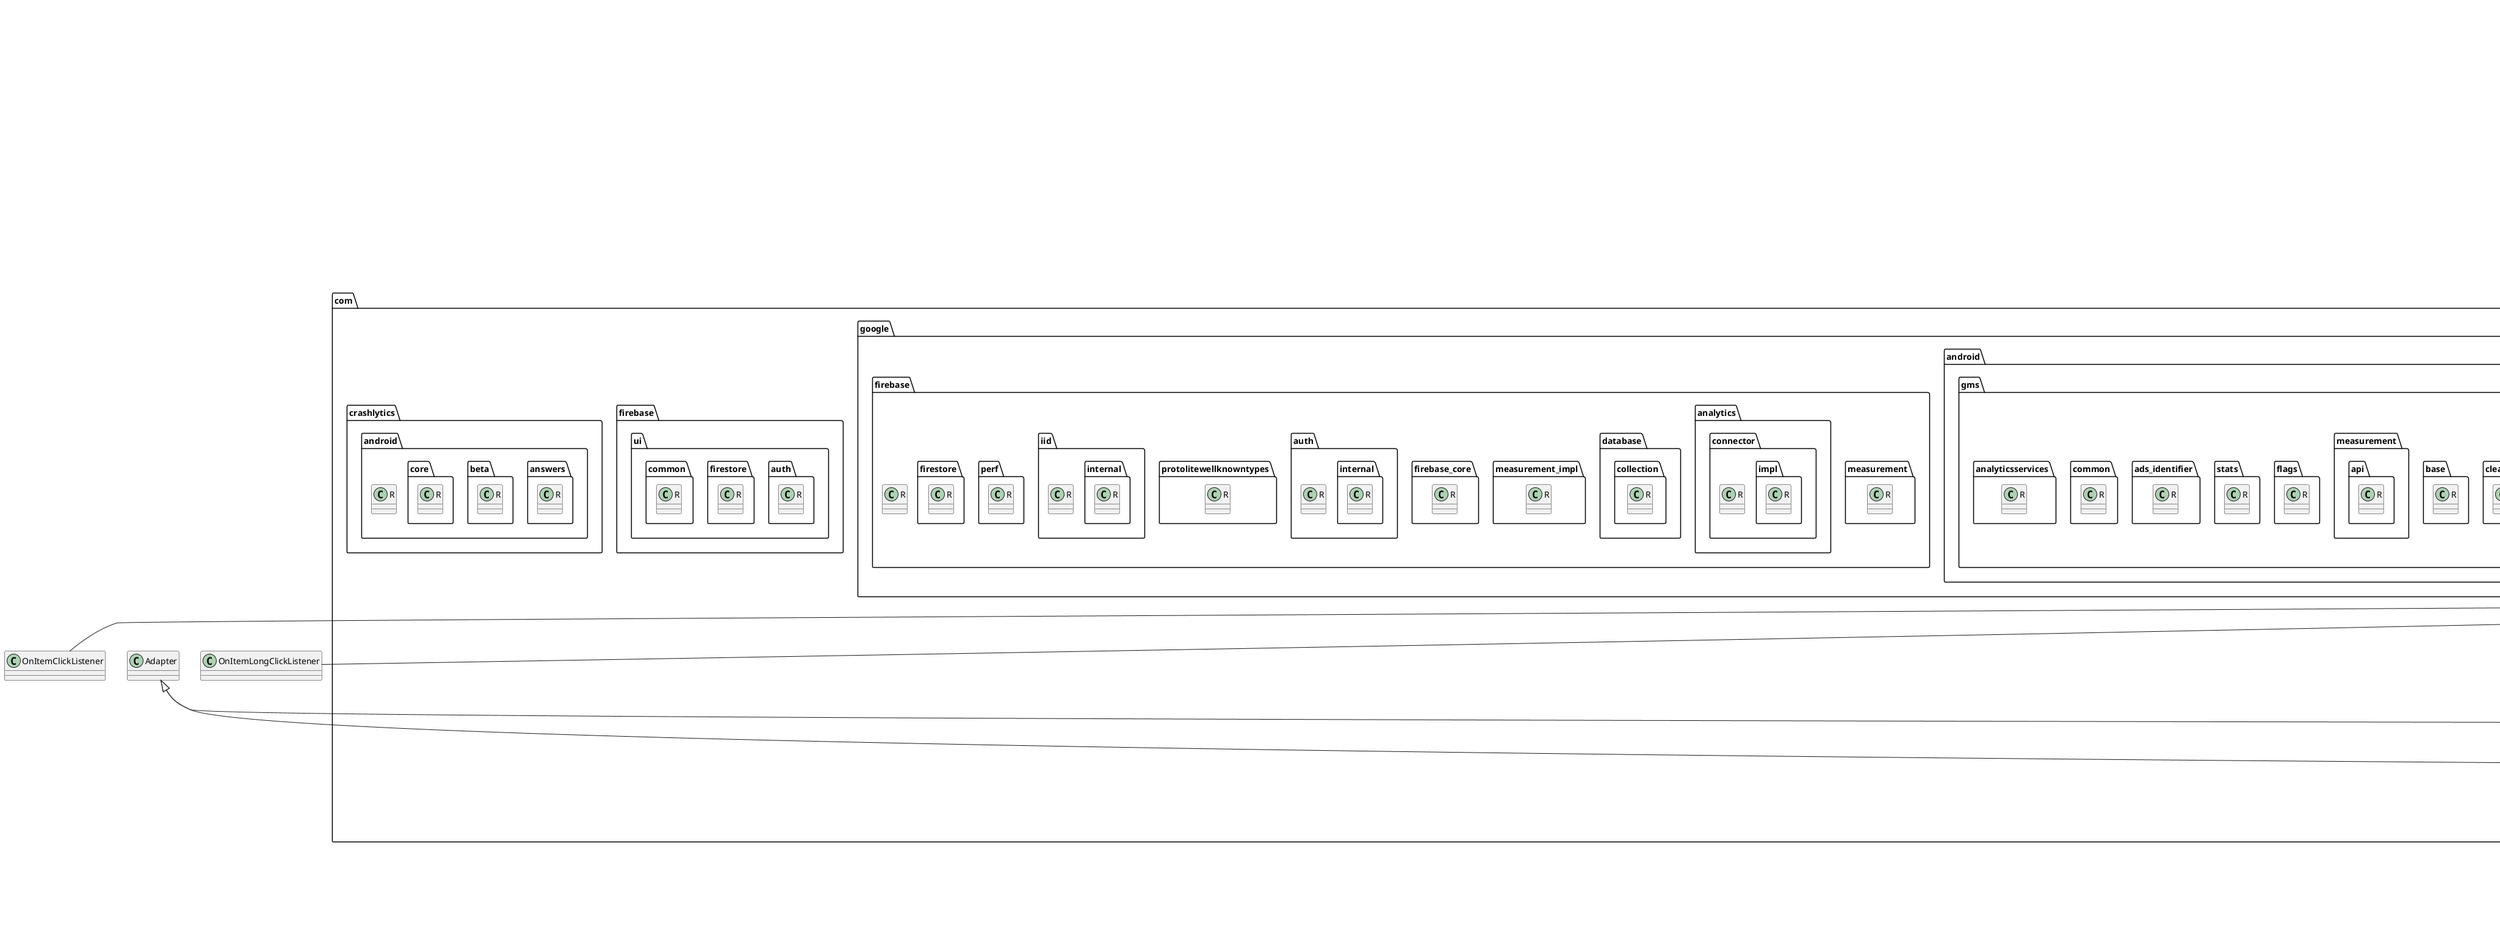 @startuml

title __APP's Class Diagram__\n

  package com.utilisateur.orthomem {
    package com.utilisateur.orthomem.controllers.activities {
      class AddListActivity {
      }
    }
  }
  

  package com.utilisateur.orthomem {
    package com.utilisateur.orthomem.controllers.fragments {
      class AddListFragment {
      }
    }
  }
  

  package com.utilisateur.orthomem {
    class BuildConfig {
    }
  }
  

  package com.domain.utilisateur.orthomem {
    class ExampleInstrumentedTest {
    }
  }
  

  package com.utilisateur.orthomem {
    package com.utilisateur.orthomem.model {
      class Exercice {
      }
    }
  }
  

  package com.utilisateur.orthomem {
    package com.utilisateur.orthomem.api {
      class ExerciceHelper {
      }
    }
  }
  

  package com.utilisateur.orthomem {
    package com.utilisateur.orthomem.adapters {
      class ExerciceListRecyclerViewAdapter {
      }
    }
  }
  

  package com.utilisateur.orthomem {
    package com.utilisateur.orthomem.controllers.activities {
      class ExerciceListViewHolder_ViewBinding {
      }
    }
  }
  

  package com.utilisateur.orthomem {
    package com.utilisateur.orthomem.controllers.activities {
      class FavoriteActivity {
      }
    }
  }
  

  package com.utilisateur.orthomem {
    package com.utilisateur.orthomem.controllers.fragments {
      class FavoriteFragment {
      }
    }
  }
  

  package com.utilisateur.orthomem {
    package com.utilisateur.orthomem.controllers.activities {
      class HomeActivity {
      }
    }
  }
  

  package com.utilisateur.orthomem {
    package com.utilisateur.orthomem.controllers.fragments {
      class HomeFragment {
      }
    }
  }
  

  package com.utilisateur.orthomem {
    package com.utilisateur.orthomem.utils {
      class ItemClickSupport {
      }
    }
  }
  

  package com.utilisateur.orthomem {
    package com.utilisateur.orthomem.controllers.activities {
      class MainActivity {
      }
    }
  }
  

  package com.utilisateur.orthomem {
    class Manifest {
    }
  }
  

  package com.utilisateur.orthomem {
    package com.utilisateur.orthomem.controllers.activities {
      class MyListActivity {
      }
    }
  }
  

  package com.utilisateur.orthomem {
    package com.utilisateur.orthomem.controllers.fragments {
      class MyListFragment {
      }
    }
  }
  

  package com.utilisateur.orthomem {
    package com.utilisateur.orthomem.controllers.activities {
      class MyListsActivity {
      }
    }
  }
  

  package com.utilisateur.orthomem {
    package com.utilisateur.orthomem.controllers.fragments {
      class MyListsFragment {
      }
    }
  }
  

  package com.utilisateur.orthomem {
    package com.utilisateur.orthomem.controllers.activities {
      class MyWordsActivity {
      }
    }
  }
  

  package com.utilisateur.orthomem {
    package com.utilisateur.orthomem.controllers.fragments {
      class MyWordsFragment {
      }
    }
  }
  

  package com.utilisateur.orthomem {
    package com.utilisateur.orthomem.controllers.fragments {
      class ParametersFragment {
      }
    }
  }
  

  package com.google.android.gms.measurement_base {
    class R {
    }
  }
  

  package com.google.android.gms.tasks {
    class R {
    }
  }
  

  package com.google.android.gms.tagmanager {
    class R {
    }
  }
  

  package android.support.v7.recyclerview {
    class R {
    }
  }
  

  package com.google.firebase {
    class R {
    }
  }
  

  package android.arch.lifecycle {
    package android.arch.lifecycle.livedata {
      class R {
      }
    }
  }
  

  package com.google.firebase {
    package com.google.firebase.measurement {
      class R {
      }
    }
  }
  

  package com.firebase.ui.auth {
    class R {
    }
  }
  

  package android.support.graphics.drawable {
    class R {
    }
  }
  

  package android.arch.lifecycle {
    package android.arch.lifecycle.viewmodel {
      class R {
      }
    }
  }
  

  package com.google.firebase {
    package com.google.firebase.analytics.connector {
      package com.google.firebase.analytics.connector.impl {
        class R {
        }
      }
    }
  }
  

  package io.fabric.sdk.android {
    class R {
    }
  }
  

  package com.google.android.gms.tagmanager {
    package com.google.android.gms.tagmanager.impl {
      class R {
      }
    }
  }
  

  package android.support.customtabs {
    class R {
    }
  }
  

  package com.firebase.ui.firestore {
    class R {
    }
  }
  

  package me.zhanghai.android.materialprogressbar {
    class R {
    }
  }
  

  package com.google.firebase {
    package com.google.firebase.database.collection {
      class R {
      }
    }
  }
  

  package android.support.v7.cardview {
    class R {
    }
  }
  

  package android.arch.lifecycle {
    class R {
    }
  }
  

  package com.google.android.gms.phenotype {
    class R {
    }
  }
  

  package com.crashlytics.android {
    class R {
    }
  }
  

  package com.google.firebase {
    package com.google.firebase.analytics.connector {
      class R {
      }
    }
  }
  

  package com.google.firebase {
    package com.google.firebase.measurement {
      package com.google.firebase.measurement_impl {
        class R {
        }
      }
    }
  }
  

  package android.support.transition {
    class R {
    }
  }
  

  package com.crashlytics.android {
    package com.crashlytics.android.answers {
      class R {
      }
    }
  }
  

  package android.support.fragment {
    class R {
    }
  }
  

  package android.support.coreutils {
    class R {
    }
  }
  

  package com.google.firebase {
    package com.google.firebase.firebase_core {
      class R {
      }
    }
  }
  

  package android.arch.lifecycle {
    package android.arch.lifecycle.livedata {
      package android.arch.lifecycle.livedata.core {
        class R {
        }
      }
    }
  }
  

  package com.google.firebase {
    package com.google.firebase.auth {
      class R {
      }
    }
  }
  

  package butterknife {
    class R {
    }
  }
  

  package android.support.v4 {
    class R {
    }
  }
  

  package com.google.firebase {
    package com.google.firebase.protolitewellknowntypes {
      class R {
      }
    }
  }
  

  package com.google.firebase {
    package com.google.firebase.auth {
      package com.google.firebase.auth.internal {
        class R {
        }
      }
    }
  }
  

  package com.google.firebase {
    package com.google.firebase.iid {
      class R {
      }
    }
  }
  

  package com.google.firebase {
    package com.google.firebase.iid {
      package com.google.firebase.iid.internal {
        class R {
        }
      }
    }
  }
  

  package android.support.mediacompat {
    class R {
    }
  }
  

  package com.firebase.ui.common {
    class R {
    }
  }
  

  package com.crashlytics.android {
    package com.crashlytics.android.beta {
      class R {
      }
    }
  }
  

  package com.google.android.gms.auth {
    package com.google.android.gms.auth.api {
      class R {
      }
    }
  }
  

  package android.support.constraint {
    class R {
    }
  }
  

  package com.utilisateur.orthomem {
    class R {
    }
  }
  

  package android.arch.core {
    class R {
    }
  }
  

  package com.google.android.gms.clearcut {
    class R {
    }
  }
  

  package com.google.android.gms.base {
    class R {
    }
  }
  

  package com.google.android.gms.measurement.api {
    class R {
    }
  }
  

  package android.arch.lifecycle {
    package android.arch.lifecycle.extensions {
      class R {
      }
    }
  }
  

  package com.google.android.gms.auth {
    package com.google.android.gms.auth.api {
      package com.google.android.gms.auth.api.phone {
        class R {
        }
      }
    }
  }
  

  package com.google.android.gms.flags {
    class R {
    }
  }
  

  package android.support.v7.appcompat {
    class R {
    }
  }
  

  package com.google.firebase {
    package com.google.firebase.perf {
      class R {
      }
    }
  }
  

  package android.support.coreui {
    class R {
    }
  }
  

  package android.support.graphics.drawable {
    package android.support.graphics.drawable.animated {
      class R {
      }
    }
  }
  

  package android.support.compat {
    class R {
    }
  }
  

  package com.google.android.gms.stats {
    class R {
    }
  }
  

  package com.google.android.gms.ads_identifier {
    class R {
    }
  }
  

  package android.support.design {
    class R {
    }
  }
  

  package com.google.android.gms.common {
    class R {
    }
  }
  

  package com.crashlytics.android {
    package com.crashlytics.android.core {
      class R {
      }
    }
  }
  

  package com.google.android.gms.auth {
    class R {
    }
  }
  

  package com.google.android.gms.analyticsservices {
    class R {
    }
  }
  

  package com.google.firebase {
    package com.google.firebase.firestore {
      class R {
      }
    }
  }
  

  package com.utilisateur.orthomem {
    package com.utilisateur.orthomem.model {
      class User {
      }
    }
  }
  

  package com.utilisateur.orthomem {
    package com.utilisateur.orthomem.api {
      class UserHelper {
      }
    }
  }
  

  package com.utilisateur.orthomem {
    package com.utilisateur.orthomem.controllers.activities {
      class ViewHolderExerciceList {
      }
    }
  }
  

  package com.utilisateur.orthomem {
    package com.utilisateur.orthomem.controllers.activities {
      class ViewHolderExerciceList_ViewBinding {
      }
    }
  }
  

  package com.utilisateur.orthomem {
    package com.utilisateur.orthomem.controllers.activities {
      class ViewHolderWordList {
      }
    }
  }
  

  package com.utilisateur.orthomem {
    package com.utilisateur.orthomem.controllers.activities {
      class ViewHolderWordList_ViewBinding {
      }
    }
  }
  

  package com.utilisateur.orthomem {
    package com.utilisateur.orthomem.model {
      class Word {
      }
    }
  }
  

  package com.utilisateur.orthomem {
    package com.utilisateur.orthomem.adapters {
      class WordListRecyclerViewAdapter {
      }
    }
  }
  

  package com.utilisateur.orthomem {
    package com.utilisateur.orthomem.controllers.activities {
      class WordListViewHolder_ViewBinding {
      }
    }
  }
  

  AddListActivity -up-|> FragmentActivity
  AddListFragment -up-|> Fragment
  Exercice -up-|> Serializable
  ExerciceListRecyclerViewAdapter -up-|> Adapter
  ExerciceListRecyclerViewAdapter o-- FavoriteIconListener : mCallback
  ExerciceListViewHolder_ViewBinding -up-|> Unbinder
  FavoriteActivity -up-|> FragmentActivity
  FavoriteFragment -up-|> FavoriteIconListener
  FavoriteFragment -up-|> Fragment
  FavoriteFragment o-- ExerciceListRecyclerViewAdapter : mAdapter
  HomeActivity -up-|> FragmentActivity
  HomeFragment -up-|> Fragment
  ItemClickSupport o-- OnItemClickListener : mOnItemClickListener
  ItemClickSupport o-- OnItemLongClickListener : mOnItemLongClickListener
  MainActivity -up-|> AppCompatActivity
  MainActivity o-- MyListFragment : myListFragment
  MyListActivity -up-|> FragmentActivity
  MyListFragment -up-|> Fragment
  MyListsActivity -up-|> FragmentActivity
  MyListsFragment -up-|> FavoriteIconListener
  MyListsFragment -up-|> Fragment
  MyListsFragment o-- ExerciceListRecyclerViewAdapter : mAdapter
  MyWordsActivity -up-|> FragmentActivity
  MyWordsFragment -up-|> CheckBoxListener
  MyWordsFragment -up-|> Fragment
  MyWordsFragment o-- WordListRecyclerViewAdapter : mAdapter
  ParametersFragment -up-|> Fragment
  ViewHolderExerciceList -up-|> OnClickListener
  ViewHolderExerciceList -up-|> ViewHolder
  ViewHolderExerciceList_ViewBinding -up-|> Unbinder
  ViewHolderExerciceList_ViewBinding o-- ViewHolderExerciceList : target
  ViewHolderWordList -up-|> OnClickListener
  ViewHolderWordList -up-|> ViewHolder
  ViewHolderWordList_ViewBinding -up-|> Unbinder
  ViewHolderWordList_ViewBinding o-- ViewHolderWordList : target
  WordListRecyclerViewAdapter -up-|> Adapter
  WordListRecyclerViewAdapter o-- CheckBoxListener : mCallback
  WordListViewHolder_ViewBinding -up-|> Unbinder


right footer


PlantUML diagram generated by SketchIt! (https://bitbucket.org/pmesmeur/sketch.it)
For more information about this tool, please contact philippe.mesmeur@gmail.com
endfooter

@enduml
